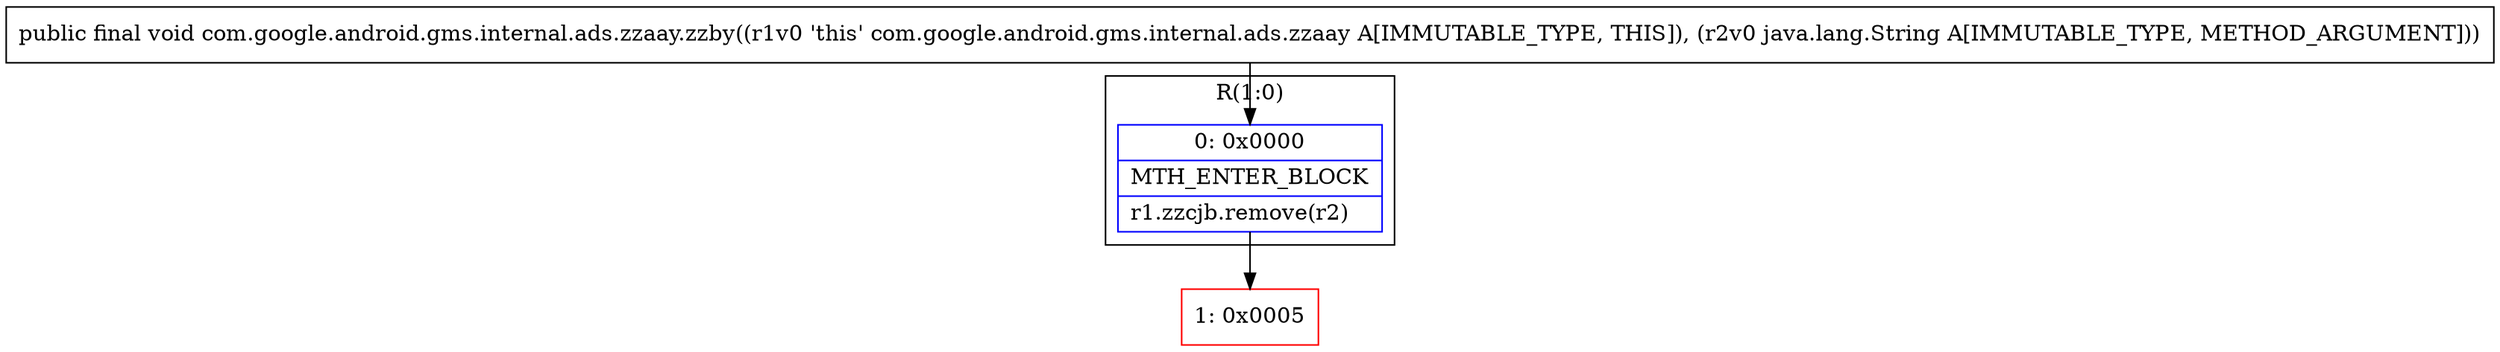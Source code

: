 digraph "CFG forcom.google.android.gms.internal.ads.zzaay.zzby(Ljava\/lang\/String;)V" {
subgraph cluster_Region_30720110 {
label = "R(1:0)";
node [shape=record,color=blue];
Node_0 [shape=record,label="{0\:\ 0x0000|MTH_ENTER_BLOCK\l|r1.zzcjb.remove(r2)\l}"];
}
Node_1 [shape=record,color=red,label="{1\:\ 0x0005}"];
MethodNode[shape=record,label="{public final void com.google.android.gms.internal.ads.zzaay.zzby((r1v0 'this' com.google.android.gms.internal.ads.zzaay A[IMMUTABLE_TYPE, THIS]), (r2v0 java.lang.String A[IMMUTABLE_TYPE, METHOD_ARGUMENT])) }"];
MethodNode -> Node_0;
Node_0 -> Node_1;
}

